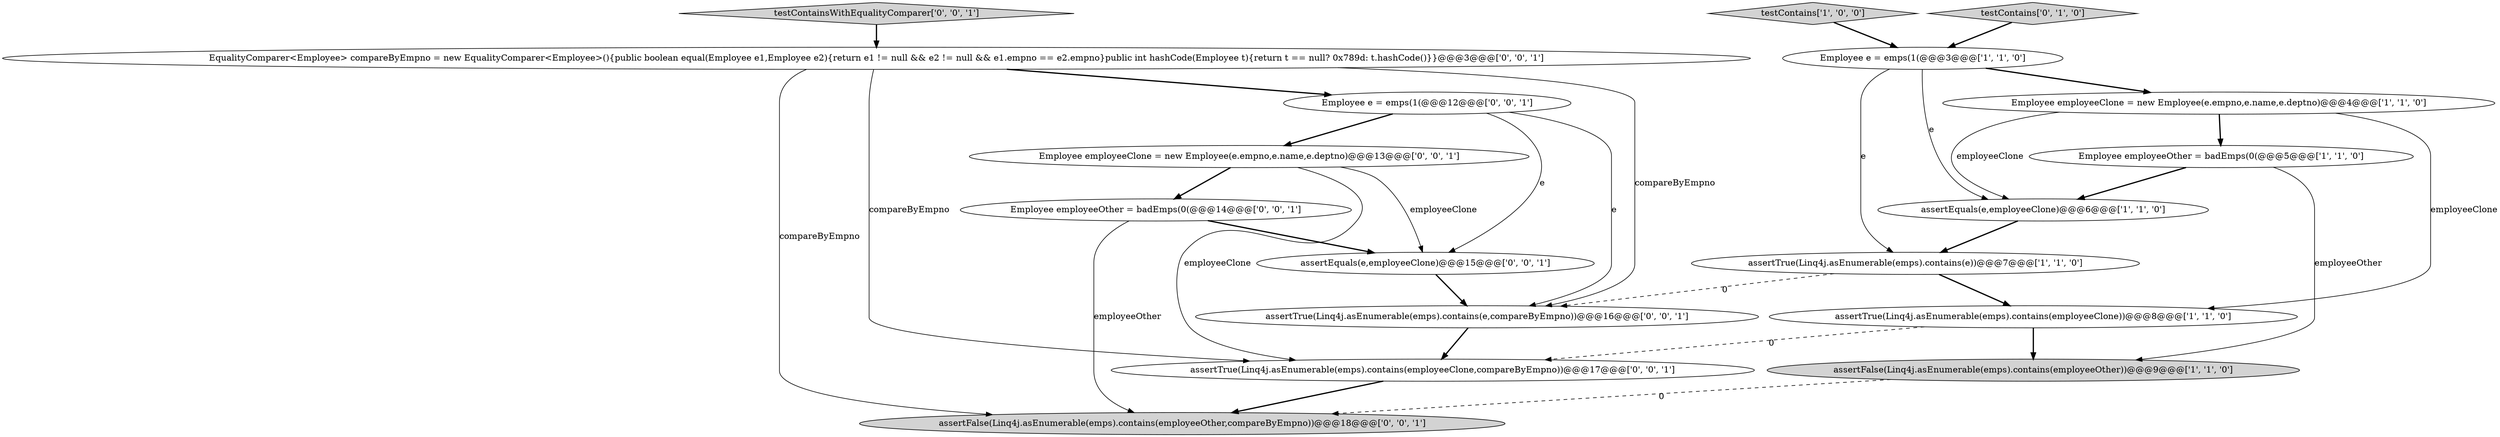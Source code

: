 digraph {
13 [style = filled, label = "testContainsWithEqualityComparer['0', '0', '1']", fillcolor = lightgray, shape = diamond image = "AAA0AAABBB3BBB"];
10 [style = filled, label = "assertFalse(Linq4j.asEnumerable(emps).contains(employeeOther,compareByEmpno))@@@18@@@['0', '0', '1']", fillcolor = lightgray, shape = ellipse image = "AAA0AAABBB3BBB"];
17 [style = filled, label = "Employee e = emps(1(@@@12@@@['0', '0', '1']", fillcolor = white, shape = ellipse image = "AAA0AAABBB3BBB"];
1 [style = filled, label = "Employee e = emps(1(@@@3@@@['1', '1', '0']", fillcolor = white, shape = ellipse image = "AAA0AAABBB1BBB"];
9 [style = filled, label = "Employee employeeClone = new Employee(e.empno,e.name,e.deptno)@@@13@@@['0', '0', '1']", fillcolor = white, shape = ellipse image = "AAA0AAABBB3BBB"];
12 [style = filled, label = "assertTrue(Linq4j.asEnumerable(emps).contains(e,compareByEmpno))@@@16@@@['0', '0', '1']", fillcolor = white, shape = ellipse image = "AAA0AAABBB3BBB"];
14 [style = filled, label = "Employee employeeOther = badEmps(0(@@@14@@@['0', '0', '1']", fillcolor = white, shape = ellipse image = "AAA0AAABBB3BBB"];
3 [style = filled, label = "Employee employeeOther = badEmps(0(@@@5@@@['1', '1', '0']", fillcolor = white, shape = ellipse image = "AAA0AAABBB1BBB"];
5 [style = filled, label = "assertTrue(Linq4j.asEnumerable(emps).contains(e))@@@7@@@['1', '1', '0']", fillcolor = white, shape = ellipse image = "AAA0AAABBB1BBB"];
15 [style = filled, label = "assertEquals(e,employeeClone)@@@15@@@['0', '0', '1']", fillcolor = white, shape = ellipse image = "AAA0AAABBB3BBB"];
16 [style = filled, label = "EqualityComparer<Employee> compareByEmpno = new EqualityComparer<Employee>(){public boolean equal(Employee e1,Employee e2){return e1 != null && e2 != null && e1.empno == e2.empno}public int hashCode(Employee t){return t == null? 0x789d: t.hashCode()}}@@@3@@@['0', '0', '1']", fillcolor = white, shape = ellipse image = "AAA0AAABBB3BBB"];
11 [style = filled, label = "assertTrue(Linq4j.asEnumerable(emps).contains(employeeClone,compareByEmpno))@@@17@@@['0', '0', '1']", fillcolor = white, shape = ellipse image = "AAA0AAABBB3BBB"];
8 [style = filled, label = "testContains['0', '1', '0']", fillcolor = lightgray, shape = diamond image = "AAA0AAABBB2BBB"];
0 [style = filled, label = "assertFalse(Linq4j.asEnumerable(emps).contains(employeeOther))@@@9@@@['1', '1', '0']", fillcolor = lightgray, shape = ellipse image = "AAA0AAABBB1BBB"];
4 [style = filled, label = "assertEquals(e,employeeClone)@@@6@@@['1', '1', '0']", fillcolor = white, shape = ellipse image = "AAA0AAABBB1BBB"];
2 [style = filled, label = "testContains['1', '0', '0']", fillcolor = lightgray, shape = diamond image = "AAA0AAABBB1BBB"];
7 [style = filled, label = "assertTrue(Linq4j.asEnumerable(emps).contains(employeeClone))@@@8@@@['1', '1', '0']", fillcolor = white, shape = ellipse image = "AAA0AAABBB1BBB"];
6 [style = filled, label = "Employee employeeClone = new Employee(e.empno,e.name,e.deptno)@@@4@@@['1', '1', '0']", fillcolor = white, shape = ellipse image = "AAA0AAABBB1BBB"];
6->3 [style = bold, label=""];
16->11 [style = solid, label="compareByEmpno"];
1->4 [style = solid, label="e"];
5->12 [style = dashed, label="0"];
9->11 [style = solid, label="employeeClone"];
2->1 [style = bold, label=""];
17->9 [style = bold, label=""];
9->15 [style = solid, label="employeeClone"];
12->11 [style = bold, label=""];
7->11 [style = dashed, label="0"];
6->4 [style = solid, label="employeeClone"];
6->7 [style = solid, label="employeeClone"];
7->0 [style = bold, label=""];
16->17 [style = bold, label=""];
3->4 [style = bold, label=""];
16->12 [style = solid, label="compareByEmpno"];
13->16 [style = bold, label=""];
0->10 [style = dashed, label="0"];
8->1 [style = bold, label=""];
17->12 [style = solid, label="e"];
17->15 [style = solid, label="e"];
3->0 [style = solid, label="employeeOther"];
1->6 [style = bold, label=""];
11->10 [style = bold, label=""];
9->14 [style = bold, label=""];
5->7 [style = bold, label=""];
16->10 [style = solid, label="compareByEmpno"];
14->15 [style = bold, label=""];
15->12 [style = bold, label=""];
1->5 [style = solid, label="e"];
4->5 [style = bold, label=""];
14->10 [style = solid, label="employeeOther"];
}
